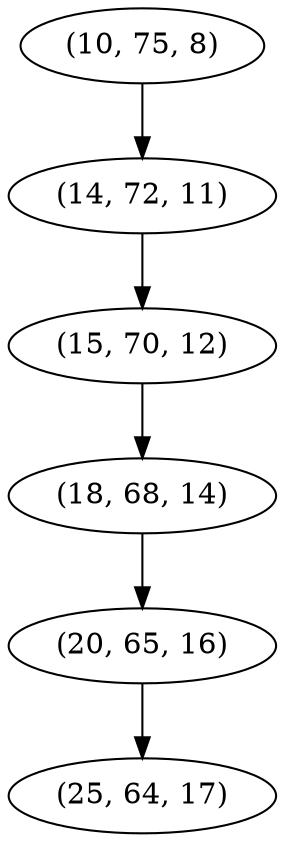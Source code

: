 digraph tree {
    "(10, 75, 8)";
    "(14, 72, 11)";
    "(15, 70, 12)";
    "(18, 68, 14)";
    "(20, 65, 16)";
    "(25, 64, 17)";
    "(10, 75, 8)" -> "(14, 72, 11)";
    "(14, 72, 11)" -> "(15, 70, 12)";
    "(15, 70, 12)" -> "(18, 68, 14)";
    "(18, 68, 14)" -> "(20, 65, 16)";
    "(20, 65, 16)" -> "(25, 64, 17)";
}
